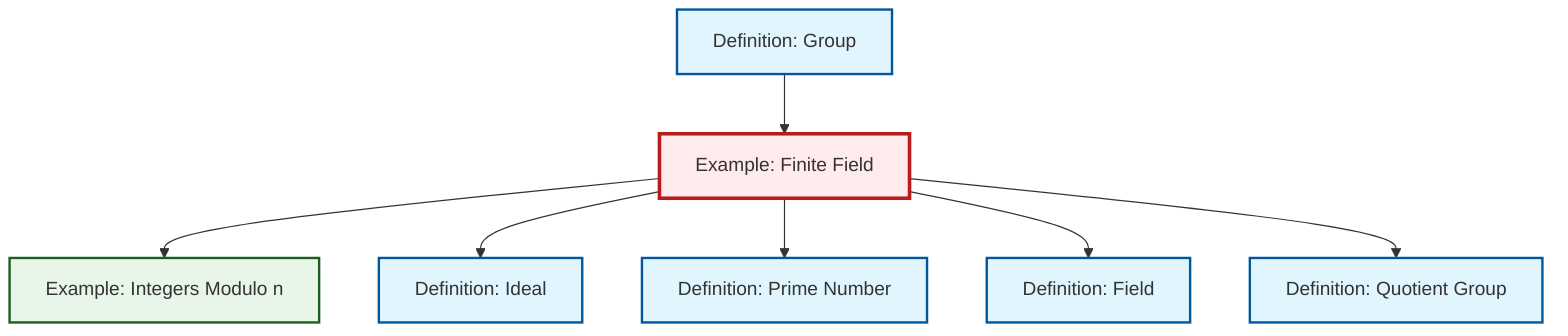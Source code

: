 graph TD
    classDef definition fill:#e1f5fe,stroke:#01579b,stroke-width:2px
    classDef theorem fill:#f3e5f5,stroke:#4a148c,stroke-width:2px
    classDef axiom fill:#fff3e0,stroke:#e65100,stroke-width:2px
    classDef example fill:#e8f5e9,stroke:#1b5e20,stroke-width:2px
    classDef current fill:#ffebee,stroke:#b71c1c,stroke-width:3px
    ex-finite-field["Example: Finite Field"]:::example
    def-group["Definition: Group"]:::definition
    def-prime["Definition: Prime Number"]:::definition
    def-quotient-group["Definition: Quotient Group"]:::definition
    ex-quotient-integers-mod-n["Example: Integers Modulo n"]:::example
    def-ideal["Definition: Ideal"]:::definition
    def-field["Definition: Field"]:::definition
    def-group --> ex-finite-field
    ex-finite-field --> ex-quotient-integers-mod-n
    ex-finite-field --> def-ideal
    ex-finite-field --> def-prime
    ex-finite-field --> def-field
    ex-finite-field --> def-quotient-group
    class ex-finite-field current